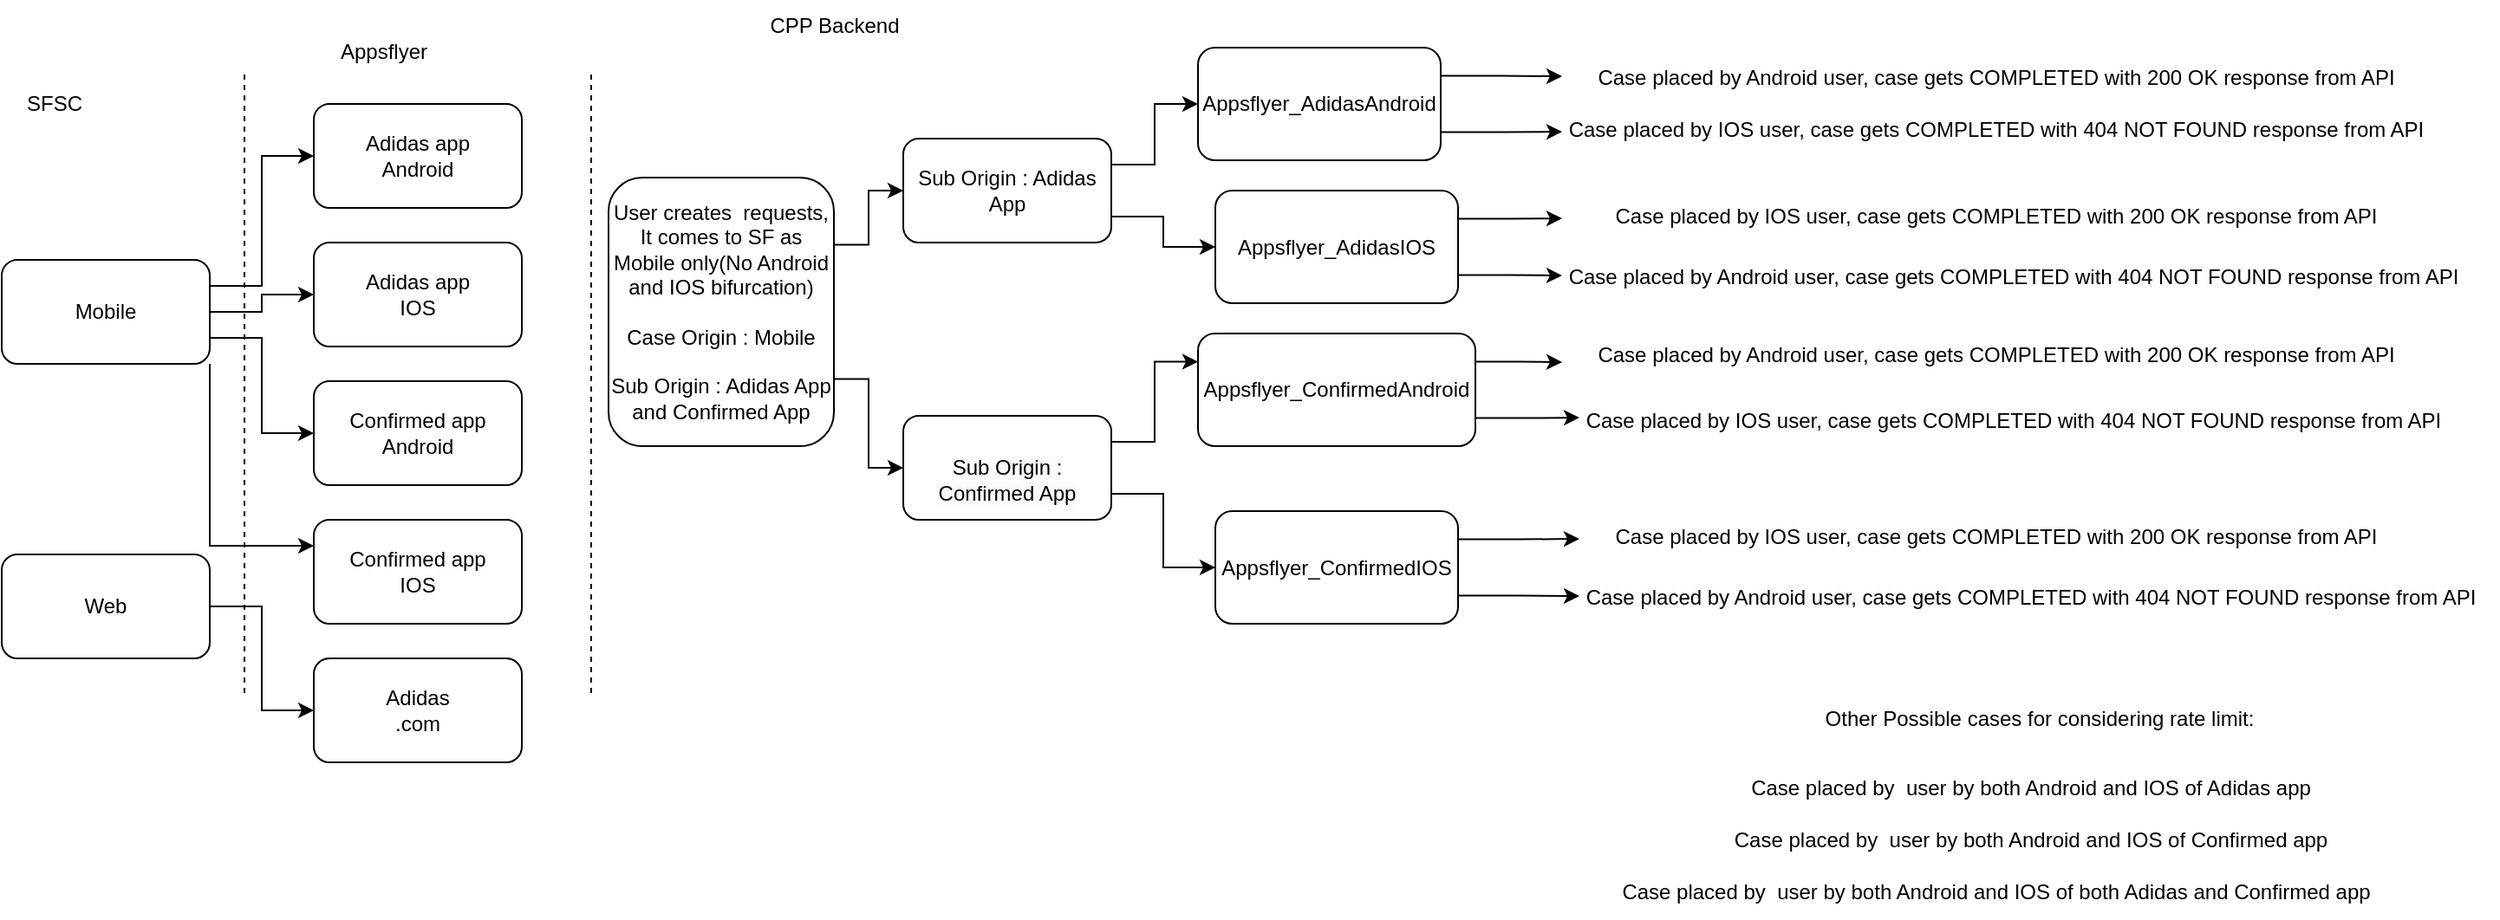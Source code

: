 <mxfile version="20.8.22" type="github">
  <diagram name="Page-1" id="vQVTWZmMaEB45FMkIQ7d">
    <mxGraphModel dx="747" dy="438" grid="1" gridSize="10" guides="1" tooltips="1" connect="1" arrows="1" fold="1" page="1" pageScale="1" pageWidth="3300" pageHeight="4681" math="0" shadow="0">
      <root>
        <mxCell id="0" />
        <mxCell id="1" parent="0" />
        <mxCell id="Y6FfJB46YkExtziJTnNS-12" style="edgeStyle=orthogonalEdgeStyle;rounded=0;orthogonalLoop=1;jettySize=auto;html=1;exitX=1;exitY=0.25;exitDx=0;exitDy=0;entryX=0;entryY=0.5;entryDx=0;entryDy=0;" edge="1" parent="1" source="Y6FfJB46YkExtziJTnNS-1" target="Y6FfJB46YkExtziJTnNS-4">
          <mxGeometry relative="1" as="geometry">
            <mxPoint x="210" y="130" as="targetPoint" />
          </mxGeometry>
        </mxCell>
        <mxCell id="Y6FfJB46YkExtziJTnNS-13" style="edgeStyle=orthogonalEdgeStyle;rounded=0;orthogonalLoop=1;jettySize=auto;html=1;exitX=1;exitY=0.5;exitDx=0;exitDy=0;" edge="1" parent="1" source="Y6FfJB46YkExtziJTnNS-1" target="Y6FfJB46YkExtziJTnNS-3">
          <mxGeometry relative="1" as="geometry" />
        </mxCell>
        <mxCell id="Y6FfJB46YkExtziJTnNS-14" style="edgeStyle=orthogonalEdgeStyle;rounded=0;orthogonalLoop=1;jettySize=auto;html=1;exitX=1;exitY=0.75;exitDx=0;exitDy=0;entryX=0;entryY=0.5;entryDx=0;entryDy=0;" edge="1" parent="1" source="Y6FfJB46YkExtziJTnNS-1" target="Y6FfJB46YkExtziJTnNS-5">
          <mxGeometry relative="1" as="geometry" />
        </mxCell>
        <mxCell id="Y6FfJB46YkExtziJTnNS-15" style="edgeStyle=orthogonalEdgeStyle;rounded=0;orthogonalLoop=1;jettySize=auto;html=1;exitX=1;exitY=1;exitDx=0;exitDy=0;entryX=0;entryY=0.25;entryDx=0;entryDy=0;" edge="1" parent="1" source="Y6FfJB46YkExtziJTnNS-1" target="Y6FfJB46YkExtziJTnNS-6">
          <mxGeometry relative="1" as="geometry" />
        </mxCell>
        <mxCell id="Y6FfJB46YkExtziJTnNS-1" value="Mobile" style="rounded=1;whiteSpace=wrap;html=1;" vertex="1" parent="1">
          <mxGeometry x="60" y="170" width="120" height="60" as="geometry" />
        </mxCell>
        <mxCell id="Y6FfJB46YkExtziJTnNS-16" style="edgeStyle=orthogonalEdgeStyle;rounded=0;orthogonalLoop=1;jettySize=auto;html=1;exitX=1;exitY=0.5;exitDx=0;exitDy=0;" edge="1" parent="1" source="Y6FfJB46YkExtziJTnNS-2" target="Y6FfJB46YkExtziJTnNS-7">
          <mxGeometry relative="1" as="geometry" />
        </mxCell>
        <mxCell id="Y6FfJB46YkExtziJTnNS-2" value="Web" style="rounded=1;whiteSpace=wrap;html=1;" vertex="1" parent="1">
          <mxGeometry x="60" y="340" width="120" height="60" as="geometry" />
        </mxCell>
        <mxCell id="Y6FfJB46YkExtziJTnNS-3" value="Adidas app&lt;br&gt;IOS" style="rounded=1;whiteSpace=wrap;html=1;" vertex="1" parent="1">
          <mxGeometry x="240" y="160" width="120" height="60" as="geometry" />
        </mxCell>
        <mxCell id="Y6FfJB46YkExtziJTnNS-4" value="Adidas app&lt;br&gt;Android" style="rounded=1;whiteSpace=wrap;html=1;" vertex="1" parent="1">
          <mxGeometry x="240" y="80" width="120" height="60" as="geometry" />
        </mxCell>
        <mxCell id="Y6FfJB46YkExtziJTnNS-5" value="Confirmed app&lt;br&gt;Android" style="rounded=1;whiteSpace=wrap;html=1;" vertex="1" parent="1">
          <mxGeometry x="240" y="240" width="120" height="60" as="geometry" />
        </mxCell>
        <mxCell id="Y6FfJB46YkExtziJTnNS-6" value="Confirmed app&lt;br&gt;IOS" style="rounded=1;whiteSpace=wrap;html=1;" vertex="1" parent="1">
          <mxGeometry x="240" y="320" width="120" height="60" as="geometry" />
        </mxCell>
        <mxCell id="Y6FfJB46YkExtziJTnNS-7" value="Adidas&lt;br&gt;.com" style="rounded=1;whiteSpace=wrap;html=1;" vertex="1" parent="1">
          <mxGeometry x="240" y="400" width="120" height="60" as="geometry" />
        </mxCell>
        <mxCell id="Y6FfJB46YkExtziJTnNS-57" style="edgeStyle=orthogonalEdgeStyle;rounded=0;orthogonalLoop=1;jettySize=auto;html=1;exitX=1;exitY=0.25;exitDx=0;exitDy=0;" edge="1" parent="1" source="Y6FfJB46YkExtziJTnNS-11">
          <mxGeometry relative="1" as="geometry">
            <mxPoint x="960" y="64" as="targetPoint" />
          </mxGeometry>
        </mxCell>
        <mxCell id="Y6FfJB46YkExtziJTnNS-59" style="edgeStyle=orthogonalEdgeStyle;rounded=0;orthogonalLoop=1;jettySize=auto;html=1;exitX=1;exitY=0.75;exitDx=0;exitDy=0;" edge="1" parent="1" source="Y6FfJB46YkExtziJTnNS-11">
          <mxGeometry relative="1" as="geometry">
            <mxPoint x="960" y="96" as="targetPoint" />
          </mxGeometry>
        </mxCell>
        <mxCell id="Y6FfJB46YkExtziJTnNS-11" value="Appsflyer_AdidasAndroid" style="rounded=1;whiteSpace=wrap;html=1;" vertex="1" parent="1">
          <mxGeometry x="750" y="47.5" width="140" height="65" as="geometry" />
        </mxCell>
        <mxCell id="Y6FfJB46YkExtziJTnNS-18" value="SFSC" style="text;html=1;align=center;verticalAlign=middle;resizable=0;points=[];autosize=1;strokeColor=none;fillColor=none;" vertex="1" parent="1">
          <mxGeometry x="60" y="65" width="60" height="30" as="geometry" />
        </mxCell>
        <mxCell id="Y6FfJB46YkExtziJTnNS-19" value="Appsflyer" style="text;html=1;align=center;verticalAlign=middle;resizable=0;points=[];autosize=1;strokeColor=none;fillColor=none;" vertex="1" parent="1">
          <mxGeometry x="245" y="35" width="70" height="30" as="geometry" />
        </mxCell>
        <mxCell id="Y6FfJB46YkExtziJTnNS-20" value="CPP Backend" style="text;html=1;align=center;verticalAlign=middle;resizable=0;points=[];autosize=1;strokeColor=none;fillColor=none;" vertex="1" parent="1">
          <mxGeometry x="490" y="20" width="100" height="30" as="geometry" />
        </mxCell>
        <mxCell id="Y6FfJB46YkExtziJTnNS-61" style="edgeStyle=orthogonalEdgeStyle;rounded=0;orthogonalLoop=1;jettySize=auto;html=1;exitX=1;exitY=0.25;exitDx=0;exitDy=0;" edge="1" parent="1" source="Y6FfJB46YkExtziJTnNS-21">
          <mxGeometry relative="1" as="geometry">
            <mxPoint x="960" y="146" as="targetPoint" />
          </mxGeometry>
        </mxCell>
        <mxCell id="Y6FfJB46YkExtziJTnNS-62" style="edgeStyle=orthogonalEdgeStyle;rounded=0;orthogonalLoop=1;jettySize=auto;html=1;exitX=1;exitY=0.75;exitDx=0;exitDy=0;" edge="1" parent="1" source="Y6FfJB46YkExtziJTnNS-21">
          <mxGeometry relative="1" as="geometry">
            <mxPoint x="960" y="179" as="targetPoint" />
          </mxGeometry>
        </mxCell>
        <mxCell id="Y6FfJB46YkExtziJTnNS-21" value="Appsflyer_AdidasIOS" style="rounded=1;whiteSpace=wrap;html=1;" vertex="1" parent="1">
          <mxGeometry x="760" y="130" width="140" height="65" as="geometry" />
        </mxCell>
        <mxCell id="Y6FfJB46YkExtziJTnNS-63" style="edgeStyle=orthogonalEdgeStyle;rounded=0;orthogonalLoop=1;jettySize=auto;html=1;exitX=1;exitY=0.25;exitDx=0;exitDy=0;" edge="1" parent="1" source="Y6FfJB46YkExtziJTnNS-22">
          <mxGeometry relative="1" as="geometry">
            <mxPoint x="960" y="229" as="targetPoint" />
          </mxGeometry>
        </mxCell>
        <mxCell id="Y6FfJB46YkExtziJTnNS-64" style="edgeStyle=orthogonalEdgeStyle;rounded=0;orthogonalLoop=1;jettySize=auto;html=1;exitX=1;exitY=0.75;exitDx=0;exitDy=0;" edge="1" parent="1" source="Y6FfJB46YkExtziJTnNS-22">
          <mxGeometry relative="1" as="geometry">
            <mxPoint x="970" y="261" as="targetPoint" />
          </mxGeometry>
        </mxCell>
        <mxCell id="Y6FfJB46YkExtziJTnNS-22" value="Appsflyer_ConfirmedAndroid" style="rounded=1;whiteSpace=wrap;html=1;" vertex="1" parent="1">
          <mxGeometry x="750" y="212.5" width="160" height="65" as="geometry" />
        </mxCell>
        <mxCell id="Y6FfJB46YkExtziJTnNS-65" style="edgeStyle=orthogonalEdgeStyle;rounded=0;orthogonalLoop=1;jettySize=auto;html=1;exitX=1;exitY=0.25;exitDx=0;exitDy=0;" edge="1" parent="1" source="Y6FfJB46YkExtziJTnNS-23">
          <mxGeometry relative="1" as="geometry">
            <mxPoint x="970" y="331" as="targetPoint" />
          </mxGeometry>
        </mxCell>
        <mxCell id="Y6FfJB46YkExtziJTnNS-66" style="edgeStyle=orthogonalEdgeStyle;rounded=0;orthogonalLoop=1;jettySize=auto;html=1;exitX=1;exitY=0.75;exitDx=0;exitDy=0;" edge="1" parent="1" source="Y6FfJB46YkExtziJTnNS-23">
          <mxGeometry relative="1" as="geometry">
            <mxPoint x="970" y="364" as="targetPoint" />
          </mxGeometry>
        </mxCell>
        <mxCell id="Y6FfJB46YkExtziJTnNS-23" value="Appsflyer_ConfirmedIOS" style="rounded=1;whiteSpace=wrap;html=1;" vertex="1" parent="1">
          <mxGeometry x="760" y="315" width="140" height="65" as="geometry" />
        </mxCell>
        <mxCell id="Y6FfJB46YkExtziJTnNS-46" value="" style="endArrow=none;dashed=1;html=1;rounded=0;" edge="1" parent="1">
          <mxGeometry width="50" height="50" relative="1" as="geometry">
            <mxPoint x="200" y="420" as="sourcePoint" />
            <mxPoint x="200" y="60" as="targetPoint" />
          </mxGeometry>
        </mxCell>
        <mxCell id="Y6FfJB46YkExtziJTnNS-47" value="" style="endArrow=none;dashed=1;html=1;rounded=0;" edge="1" parent="1">
          <mxGeometry width="50" height="50" relative="1" as="geometry">
            <mxPoint x="400" y="420" as="sourcePoint" />
            <mxPoint x="400" y="60" as="targetPoint" />
          </mxGeometry>
        </mxCell>
        <mxCell id="Y6FfJB46YkExtziJTnNS-55" style="edgeStyle=orthogonalEdgeStyle;rounded=0;orthogonalLoop=1;jettySize=auto;html=1;exitX=1;exitY=0.25;exitDx=0;exitDy=0;entryX=0;entryY=0.5;entryDx=0;entryDy=0;" edge="1" parent="1" source="Y6FfJB46YkExtziJTnNS-48" target="Y6FfJB46YkExtziJTnNS-49">
          <mxGeometry relative="1" as="geometry" />
        </mxCell>
        <mxCell id="Y6FfJB46YkExtziJTnNS-56" style="edgeStyle=orthogonalEdgeStyle;rounded=0;orthogonalLoop=1;jettySize=auto;html=1;exitX=1;exitY=0.75;exitDx=0;exitDy=0;entryX=0;entryY=0.5;entryDx=0;entryDy=0;" edge="1" parent="1" source="Y6FfJB46YkExtziJTnNS-48" target="Y6FfJB46YkExtziJTnNS-50">
          <mxGeometry relative="1" as="geometry" />
        </mxCell>
        <mxCell id="Y6FfJB46YkExtziJTnNS-48" value="User creates&amp;nbsp; requests, It comes to SF as Mobile only(No Android and IOS bifurcation)&lt;br&gt;&lt;br&gt;Case Origin : Mobile&lt;br&gt;&lt;br&gt;Sub Origin : Adidas App&lt;br&gt;and Confirmed App" style="rounded=1;whiteSpace=wrap;html=1;" vertex="1" parent="1">
          <mxGeometry x="410" y="122.5" width="130" height="155" as="geometry" />
        </mxCell>
        <mxCell id="Y6FfJB46YkExtziJTnNS-51" style="edgeStyle=orthogonalEdgeStyle;rounded=0;orthogonalLoop=1;jettySize=auto;html=1;exitX=1;exitY=0.25;exitDx=0;exitDy=0;entryX=0;entryY=0.5;entryDx=0;entryDy=0;" edge="1" parent="1" source="Y6FfJB46YkExtziJTnNS-49" target="Y6FfJB46YkExtziJTnNS-11">
          <mxGeometry relative="1" as="geometry" />
        </mxCell>
        <mxCell id="Y6FfJB46YkExtziJTnNS-52" style="edgeStyle=orthogonalEdgeStyle;rounded=0;orthogonalLoop=1;jettySize=auto;html=1;exitX=1;exitY=0.75;exitDx=0;exitDy=0;" edge="1" parent="1" source="Y6FfJB46YkExtziJTnNS-49" target="Y6FfJB46YkExtziJTnNS-21">
          <mxGeometry relative="1" as="geometry" />
        </mxCell>
        <mxCell id="Y6FfJB46YkExtziJTnNS-49" value="Sub Origin : Adidas App" style="rounded=1;whiteSpace=wrap;html=1;" vertex="1" parent="1">
          <mxGeometry x="580" y="100" width="120" height="60" as="geometry" />
        </mxCell>
        <mxCell id="Y6FfJB46YkExtziJTnNS-53" style="edgeStyle=orthogonalEdgeStyle;rounded=0;orthogonalLoop=1;jettySize=auto;html=1;exitX=1;exitY=0.25;exitDx=0;exitDy=0;entryX=0;entryY=0.25;entryDx=0;entryDy=0;" edge="1" parent="1" source="Y6FfJB46YkExtziJTnNS-50" target="Y6FfJB46YkExtziJTnNS-22">
          <mxGeometry relative="1" as="geometry" />
        </mxCell>
        <mxCell id="Y6FfJB46YkExtziJTnNS-54" style="edgeStyle=orthogonalEdgeStyle;rounded=0;orthogonalLoop=1;jettySize=auto;html=1;exitX=1;exitY=0.75;exitDx=0;exitDy=0;entryX=0;entryY=0.5;entryDx=0;entryDy=0;" edge="1" parent="1" source="Y6FfJB46YkExtziJTnNS-50" target="Y6FfJB46YkExtziJTnNS-23">
          <mxGeometry relative="1" as="geometry" />
        </mxCell>
        <mxCell id="Y6FfJB46YkExtziJTnNS-50" value="&lt;br&gt;&lt;span style=&quot;color: rgb(0, 0, 0); font-family: Helvetica; font-size: 12px; font-style: normal; font-variant-ligatures: normal; font-variant-caps: normal; font-weight: 400; letter-spacing: normal; orphans: 2; text-align: center; text-indent: 0px; text-transform: none; widows: 2; word-spacing: 0px; -webkit-text-stroke-width: 0px; background-color: rgb(251, 251, 251); text-decoration-thickness: initial; text-decoration-style: initial; text-decoration-color: initial; float: none; display: inline !important;&quot;&gt;Sub Origin : Confirmed App&lt;/span&gt;&lt;br&gt;" style="rounded=1;whiteSpace=wrap;html=1;" vertex="1" parent="1">
          <mxGeometry x="580" y="260" width="120" height="60" as="geometry" />
        </mxCell>
        <mxCell id="Y6FfJB46YkExtziJTnNS-67" value="Case placed by Android user, case gets COMPLETED with 200 OK response from API" style="text;html=1;align=center;verticalAlign=middle;resizable=0;points=[];autosize=1;strokeColor=none;fillColor=none;" vertex="1" parent="1">
          <mxGeometry x="970" y="50" width="480" height="30" as="geometry" />
        </mxCell>
        <mxCell id="Y6FfJB46YkExtziJTnNS-68" value="Case placed by IOS user, case gets COMPLETED with 404 NOT FOUND response from API" style="text;html=1;align=center;verticalAlign=middle;resizable=0;points=[];autosize=1;strokeColor=none;fillColor=none;" vertex="1" parent="1">
          <mxGeometry x="950" y="80" width="520" height="30" as="geometry" />
        </mxCell>
        <mxCell id="Y6FfJB46YkExtziJTnNS-69" value="Case placed by Android user, case gets COMPLETED with 200 OK response from API" style="text;html=1;align=center;verticalAlign=middle;resizable=0;points=[];autosize=1;strokeColor=none;fillColor=none;" vertex="1" parent="1">
          <mxGeometry x="970" y="210" width="480" height="30" as="geometry" />
        </mxCell>
        <mxCell id="Y6FfJB46YkExtziJTnNS-70" value="Case placed by IOS user, case gets COMPLETED with 200 OK response from API" style="text;html=1;align=center;verticalAlign=middle;resizable=0;points=[];autosize=1;strokeColor=none;fillColor=none;" vertex="1" parent="1">
          <mxGeometry x="980" y="130" width="460" height="30" as="geometry" />
        </mxCell>
        <mxCell id="Y6FfJB46YkExtziJTnNS-71" value="Case placed by IOS user, case gets COMPLETED with 200 OK response from API" style="text;html=1;align=center;verticalAlign=middle;resizable=0;points=[];autosize=1;strokeColor=none;fillColor=none;" vertex="1" parent="1">
          <mxGeometry x="980" y="315" width="460" height="30" as="geometry" />
        </mxCell>
        <mxCell id="Y6FfJB46YkExtziJTnNS-72" value="Case placed by Android user, case gets COMPLETED with 404 NOT FOUND response from API" style="text;html=1;align=center;verticalAlign=middle;resizable=0;points=[];autosize=1;strokeColor=none;fillColor=none;" vertex="1" parent="1">
          <mxGeometry x="950" y="165" width="540" height="30" as="geometry" />
        </mxCell>
        <mxCell id="Y6FfJB46YkExtziJTnNS-73" value="Case placed by IOS user, case gets COMPLETED with 404 NOT FOUND response from API" style="text;html=1;align=center;verticalAlign=middle;resizable=0;points=[];autosize=1;strokeColor=none;fillColor=none;" vertex="1" parent="1">
          <mxGeometry x="960" y="247.5" width="520" height="30" as="geometry" />
        </mxCell>
        <mxCell id="Y6FfJB46YkExtziJTnNS-74" value="Case placed by Android user, case gets COMPLETED with 404 NOT FOUND response from API" style="text;html=1;align=center;verticalAlign=middle;resizable=0;points=[];autosize=1;strokeColor=none;fillColor=none;" vertex="1" parent="1">
          <mxGeometry x="960" y="350" width="540" height="30" as="geometry" />
        </mxCell>
        <mxCell id="Y6FfJB46YkExtziJTnNS-75" value="Case placed by&amp;nbsp; user by both Android and IOS of Adidas app" style="text;html=1;align=center;verticalAlign=middle;resizable=0;points=[];autosize=1;strokeColor=none;fillColor=none;" vertex="1" parent="1">
          <mxGeometry x="1055" y="460" width="350" height="30" as="geometry" />
        </mxCell>
        <mxCell id="Y6FfJB46YkExtziJTnNS-76" value="Case placed by&amp;nbsp; user by both Android and IOS of Confirmed app" style="text;html=1;align=center;verticalAlign=middle;resizable=0;points=[];autosize=1;strokeColor=none;fillColor=none;" vertex="1" parent="1">
          <mxGeometry x="1045" y="490" width="370" height="30" as="geometry" />
        </mxCell>
        <mxCell id="Y6FfJB46YkExtziJTnNS-77" value="Case placed by&amp;nbsp; user by both Android and IOS of both Adidas and Confirmed app" style="text;html=1;align=center;verticalAlign=middle;resizable=0;points=[];autosize=1;strokeColor=none;fillColor=none;" vertex="1" parent="1">
          <mxGeometry x="980" y="520" width="460" height="30" as="geometry" />
        </mxCell>
        <mxCell id="Y6FfJB46YkExtziJTnNS-78" value="Other Possible cases for considering rate limit:" style="text;html=1;align=center;verticalAlign=middle;resizable=0;points=[];autosize=1;strokeColor=none;fillColor=none;" vertex="1" parent="1">
          <mxGeometry x="1100" y="420" width="270" height="30" as="geometry" />
        </mxCell>
      </root>
    </mxGraphModel>
  </diagram>
</mxfile>

